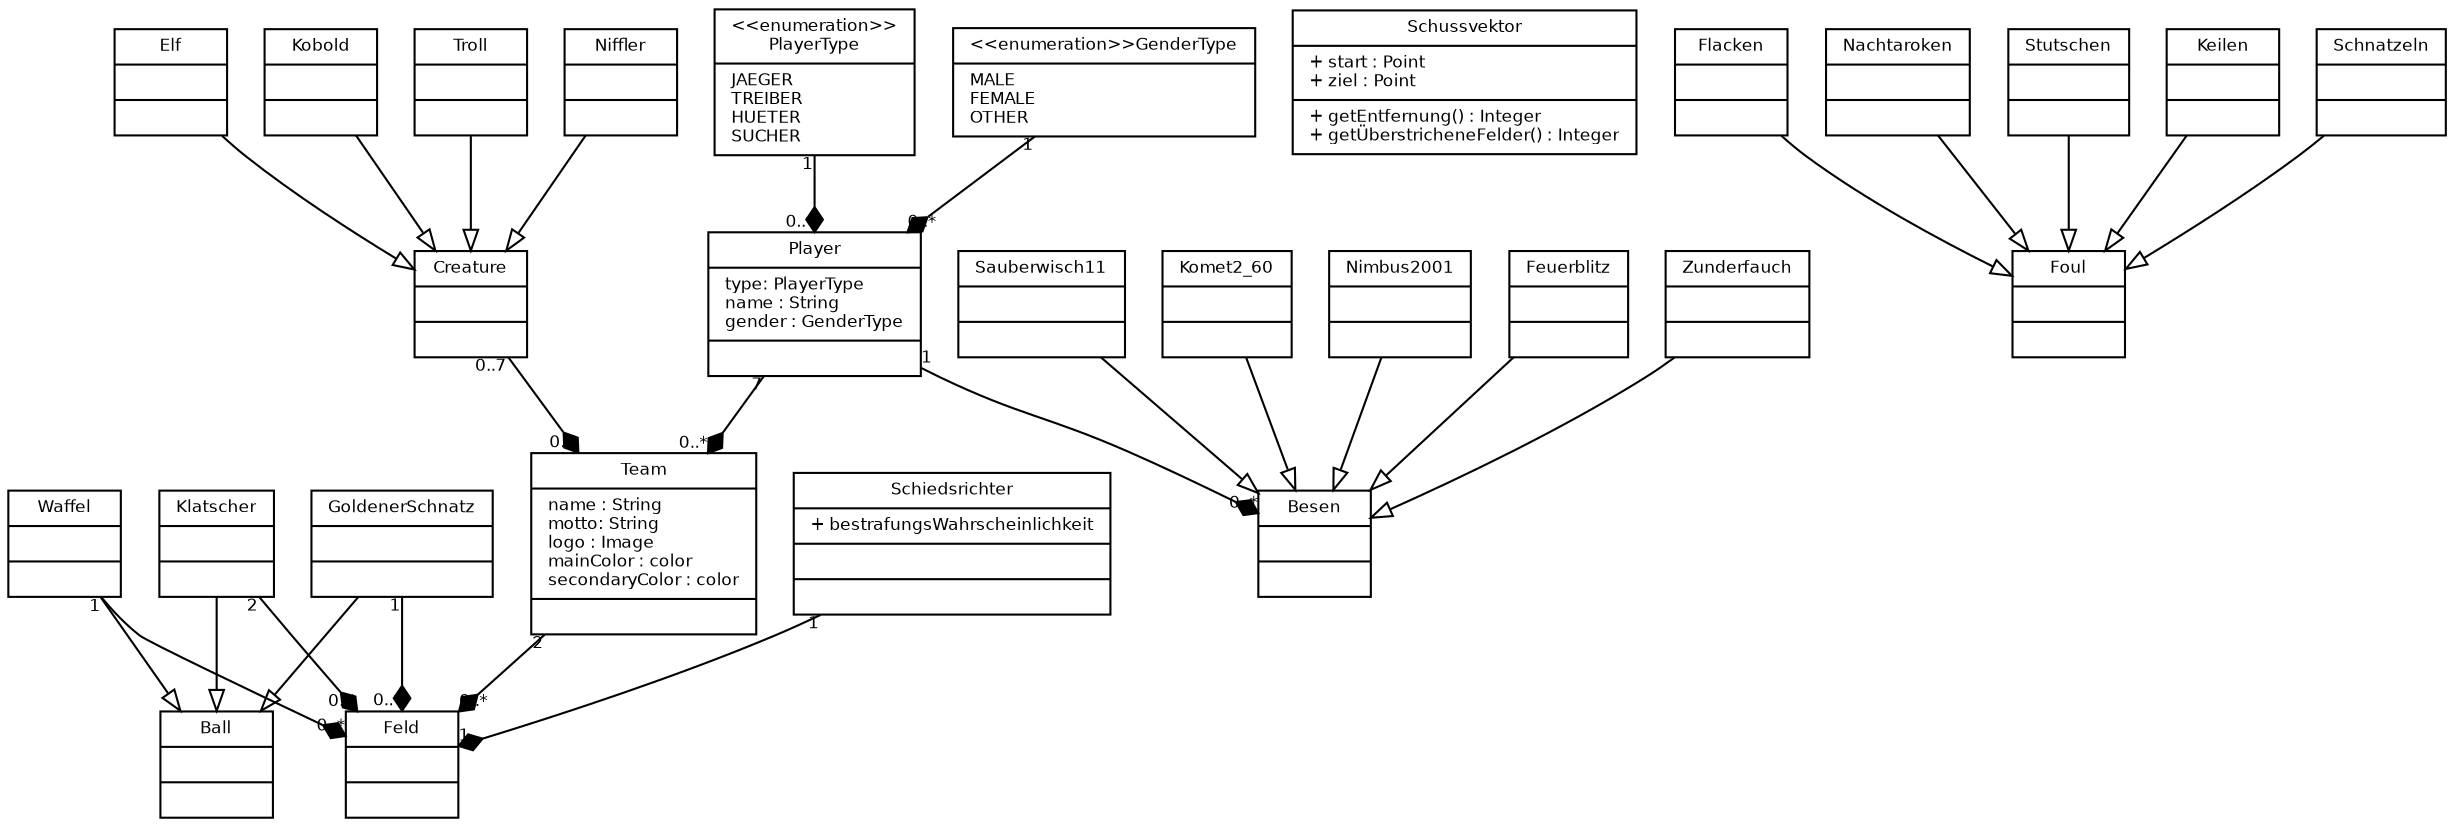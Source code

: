 digraph G {
    fontname = "Bitstream Vera Sans"
    fontsize = 8

    node [
        fontname = "Bitstream Vera Sans"
        fontsize = 8
        shape = "record"
    ]

    edge [
        fontname = "Bitstream Vera Sans"
        fontsize = 8
        arrowhead = "onormal"
    ]

    Feld [
        label = "{Feld||}"
    ]

    Schussvektor [
        label = "{Schussvektor|+ start : Point\l+ ziel : Point\l|+ getEntfernung() : Integer\l+ getÜberstricheneFelder() : Integer\l}"
    ]

    Ball [
        label = "{Ball||}"
    ]

    Quaffel [
        label = "{Waffel||}"
    ]
    Klatscher [
        label = "{Klatscher||}"
    ]
    GoldenerSchnatz [
        label = "{GoldenerSchnatz||}"
    ]

    Quaffel -> Ball
    Klatscher -> Ball
    GoldenerSchnatz -> Ball

    Quaffel -> Feld [
        arrowhead = "diamond"
        headlabel = "0..*"
        taillabel = "1"
    ]

    Klatscher -> Feld [
        arrowhead = "diamond"
        headlabel = "0..*"
        taillabel = "2"
    ]

    GoldenerSchnatz -> Feld [
        arrowhead = "diamond"
        headlabel = "0..*"
        taillabel = "1"
    ]

    Besen [
        label = "{Besen||}"
    ]

    Zunderfauch [
        label = "{Zunderfauch||}"
    ]

    Sauberwisch11 [
        label = "{Sauberwisch11||}"
    ]

    Komet2_60 [
        label = "{Komet2_60||}"
    ]

    Nimbus2001 [
        label = "{Nimbus2001||}"
    ]

    Feuerblitz [
        label = "{Feuerblitz||}"
    ]

    Zunderfauch -> Besen
    Sauberwisch11 -> Besen
    Komet2_60 -> Besen
    Nimbus2001 -> Besen
    Feuerblitz -> Besen

    Team [
        label = "{Team|name : String\lmotto: String\llogo : Image\lmainColor : color\lsecondaryColor : color\l|}"
    ]

    Player [
        label = "{Player|type: PlayerType\lname : String\lgender : GenderType\l|}"
    ]

    PlayerType [
        label = "{\<\<enumeration\>\>\nPlayerType|JAEGER\lTREIBER\lHUETER\lSUCHER\l}"
    ]

    GenderType [
        label = "{\<\<enumeration\>\>GenderType|MALE\lFEMALE\lOTHER\l}"
    ]

    Player -> Team [
        arrowhead = "diamond"
        headlabel = "0..*"
        taillabel = "7"
    ]
    PlayerType -> Player [
        arrowhead = "diamond"
        headlabel = "0..*"
        taillabel = "1"
    ]
    GenderType -> Player [
        arrowhead = "diamond"
        headlabel = "0..*"
        taillabel = "1"
    ]
    Player -> Besen [
        arrowhead = "diamond"
        headlabel = "0..*"
        taillabel = "1"
    ]

    Team -> Feld [
        arrowhead = "diamond"
        headlabel = "0..*"
        taillabel = "2"
    ]

    Creature [
        label = "{Creature||}"
    ]

    Elf [
        label = "{Elf||}"
    ]

    Kobold [
        label = "{Kobold||}"
    ]

    Troll [
        label = "{Troll||}"
    ]

    Niffler [
        label = "{Niffler||}"
    ]

    Elf -> Creature
    Kobold -> Creature
    Troll -> Creature
    Niffler -> Creature

    Creature -> Team [
        arrowhead = "diamond"
        headlabel = "0..*"
        taillabel = "0..7"
    ]

    Foul [
        label = "{Foul||}"
    ]

    Flacken [
        label = "{Flacken||}"
    ]

    Nachtaroken [
        label = "{Nachtaroken||}"
    ]

    Stutschen [
        label = "{Stutschen||}"
    ]

    Keilen [
        label = "{Keilen||}"
    ]

    Schnatzeln [
        label = "{Schnatzeln||}"
    ]

    Flacken -> Foul
    Nachtaroken -> Foul
    Stutschen -> Foul
    Keilen -> Foul
    Schnatzeln -> Foul

    Schiedsrichter [
        label = "{Schiedsrichter|+ bestrafungsWahrscheinlichkeit\l||}"
    ]
    Schiedsrichter -> Feld [
        arrowhead = "diamond"
        headlabel = "1"
        taillabel = "1"
    ]
}    

